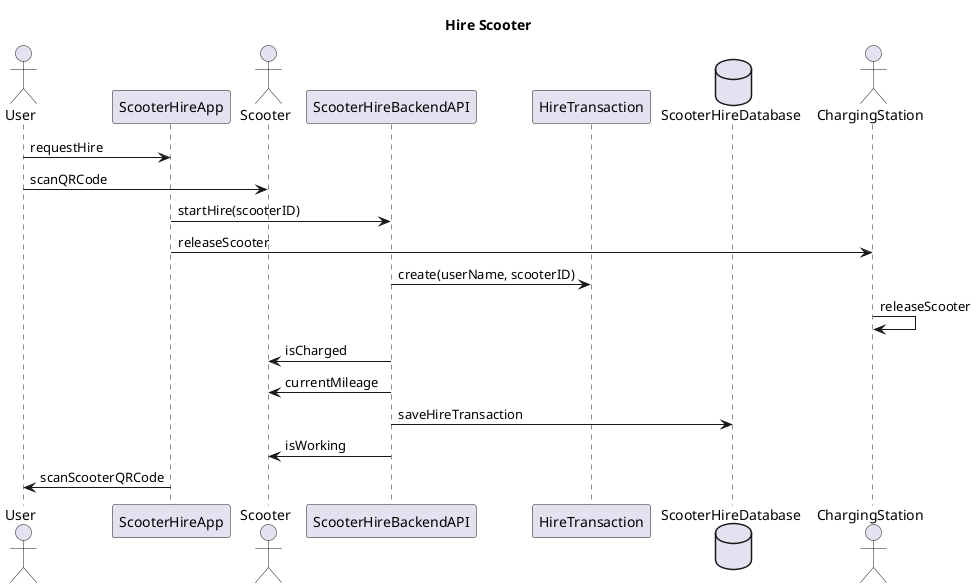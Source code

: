 @startuml

title Hire Scooter

actor User
participant ScooterHireApp
actor Scooter
participant ScooterHireBackendAPI
participant HireTransaction
database ScooterHireDatabase
actor ChargingStation

User -> ScooterHireApp: requestHire
User -> Scooter: scanQRCode
ScooterHireApp -> ScooterHireBackendAPI: startHire(scooterID)
ScooterHireApp -> ChargingStation: releaseScooter
ScooterHireBackendAPI -> HireTransaction: create(userName, scooterID)
ChargingStation -> ChargingStation: releaseScooter
ScooterHireBackendAPI -> Scooter: isCharged
ScooterHireBackendAPI -> Scooter: currentMileage
ScooterHireBackendAPI -> ScooterHireDatabase: saveHireTransaction
ScooterHireBackendAPI -> Scooter: isWorking
ScooterHireApp -> User: scanScooterQRCode

@enduml